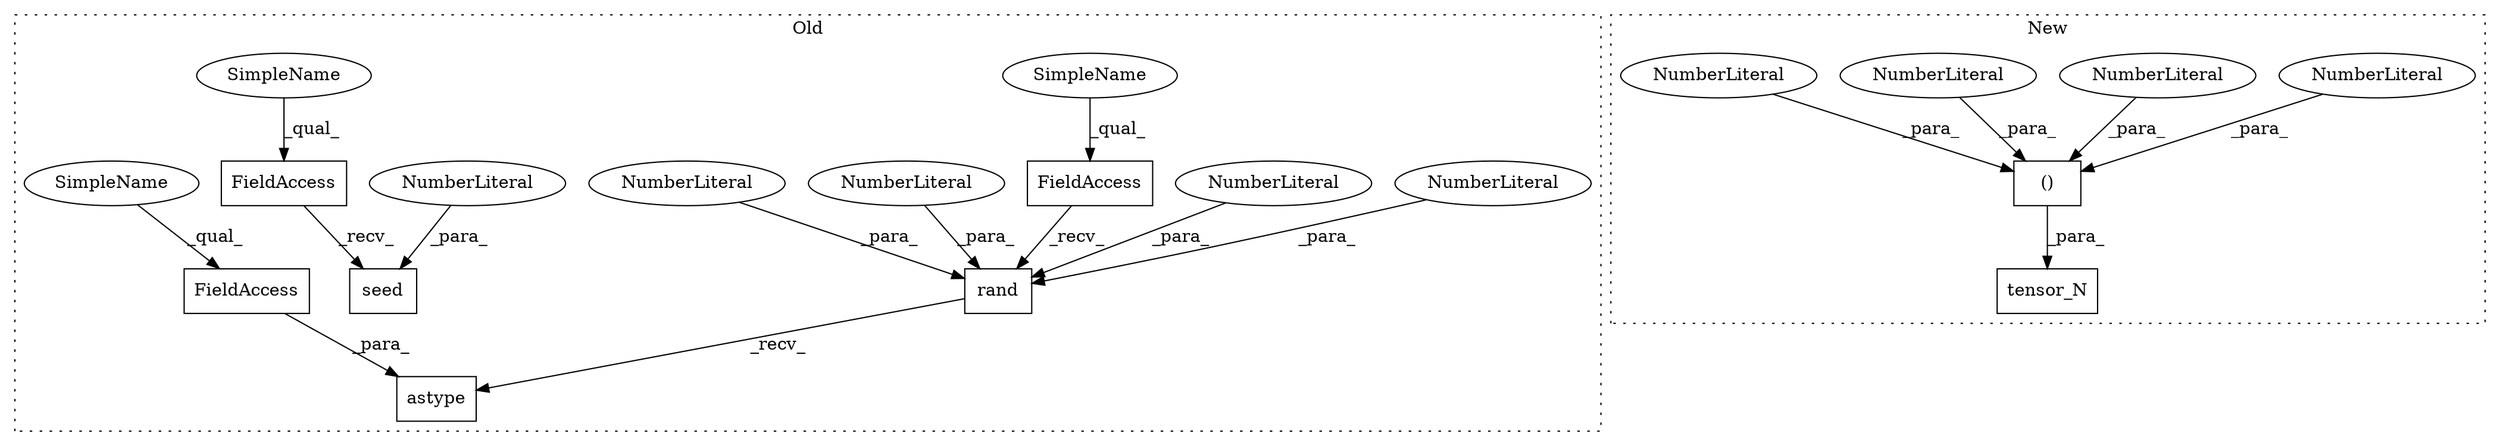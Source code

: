 digraph G {
subgraph cluster0 {
1 [label="astype" a="32" s="2885,2905" l="7,1" shape="box"];
3 [label="rand" a="32" s="2865,2883" l="5,1" shape="box"];
5 [label="NumberLiteral" a="34" s="2878" l="2" shape="ellipse"];
6 [label="NumberLiteral" a="34" s="2876" l="1" shape="ellipse"];
9 [label="FieldAccess" a="22" s="2852" l="12" shape="box"];
10 [label="FieldAccess" a="22" s="2892" l="13" shape="box"];
11 [label="NumberLiteral" a="34" s="2881" l="2" shape="ellipse"];
13 [label="FieldAccess" a="22" s="2705" l="12" shape="box"];
14 [label="seed" a="32" s="2718,2724" l="5,1" shape="box"];
15 [label="NumberLiteral" a="34" s="2723" l="1" shape="ellipse"];
16 [label="NumberLiteral" a="34" s="2873" l="2" shape="ellipse"];
18 [label="SimpleName" a="42" s="2852" l="5" shape="ellipse"];
19 [label="SimpleName" a="42" s="2705" l="5" shape="ellipse"];
20 [label="SimpleName" a="42" s="2892" l="5" shape="ellipse"];
label = "Old";
style="dotted";
}
subgraph cluster1 {
2 [label="tensor_N" a="32" s="2767,2838" l="14,2" shape="box"];
4 [label="()" a="106" s="2781" l="57" shape="box"];
7 [label="NumberLiteral" a="34" s="2781" l="1" shape="ellipse"];
8 [label="NumberLiteral" a="34" s="2823" l="1" shape="ellipse"];
12 [label="NumberLiteral" a="34" s="2795" l="1" shape="ellipse"];
17 [label="NumberLiteral" a="34" s="2837" l="1" shape="ellipse"];
label = "New";
style="dotted";
}
3 -> 1 [label="_recv_"];
4 -> 2 [label="_para_"];
5 -> 3 [label="_para_"];
6 -> 3 [label="_para_"];
7 -> 4 [label="_para_"];
8 -> 4 [label="_para_"];
9 -> 3 [label="_recv_"];
10 -> 1 [label="_para_"];
11 -> 3 [label="_para_"];
12 -> 4 [label="_para_"];
13 -> 14 [label="_recv_"];
15 -> 14 [label="_para_"];
16 -> 3 [label="_para_"];
17 -> 4 [label="_para_"];
18 -> 9 [label="_qual_"];
19 -> 13 [label="_qual_"];
20 -> 10 [label="_qual_"];
}